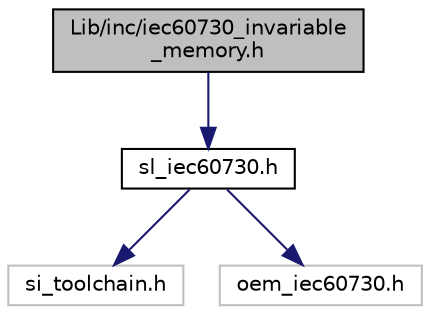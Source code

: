 digraph "Lib/inc/sl_iec60730_invariable_memory.h"
{
 // LATEX_PDF_SIZE
  edge [fontname="Helvetica",fontsize="10",labelfontname="Helvetica",labelfontsize="10"];
  node [fontname="Helvetica",fontsize="10",shape=record];
  Node1 [label="Lib/inc/iec60730_invariable\l_memory.h",height=0.2,width=0.4,color="black", fillcolor="grey75", style="filled", fontcolor="black",tooltip="Invariable memory check."];
  Node1 -> Node2 [color="midnightblue",fontsize="10",style="solid",fontname="Helvetica"];
  Node2 [label="sl_iec60730.h",height=0.2,width=0.4,color="black", fillcolor="white", style="filled",URL="$iec60730_8h.html",tooltip="Library definitions."];
  Node2 -> Node3 [color="midnightblue",fontsize="10",style="solid",fontname="Helvetica"];
  Node3 [label="si_toolchain.h",height=0.2,width=0.4,color="grey75", fillcolor="white", style="filled",tooltip=" "];
  Node2 -> Node4 [color="midnightblue",fontsize="10",style="solid",fontname="Helvetica"];
  Node4 [label="oem_iec60730.h",height=0.2,width=0.4,color="grey75", fillcolor="white", style="filled",tooltip=" "];
}
